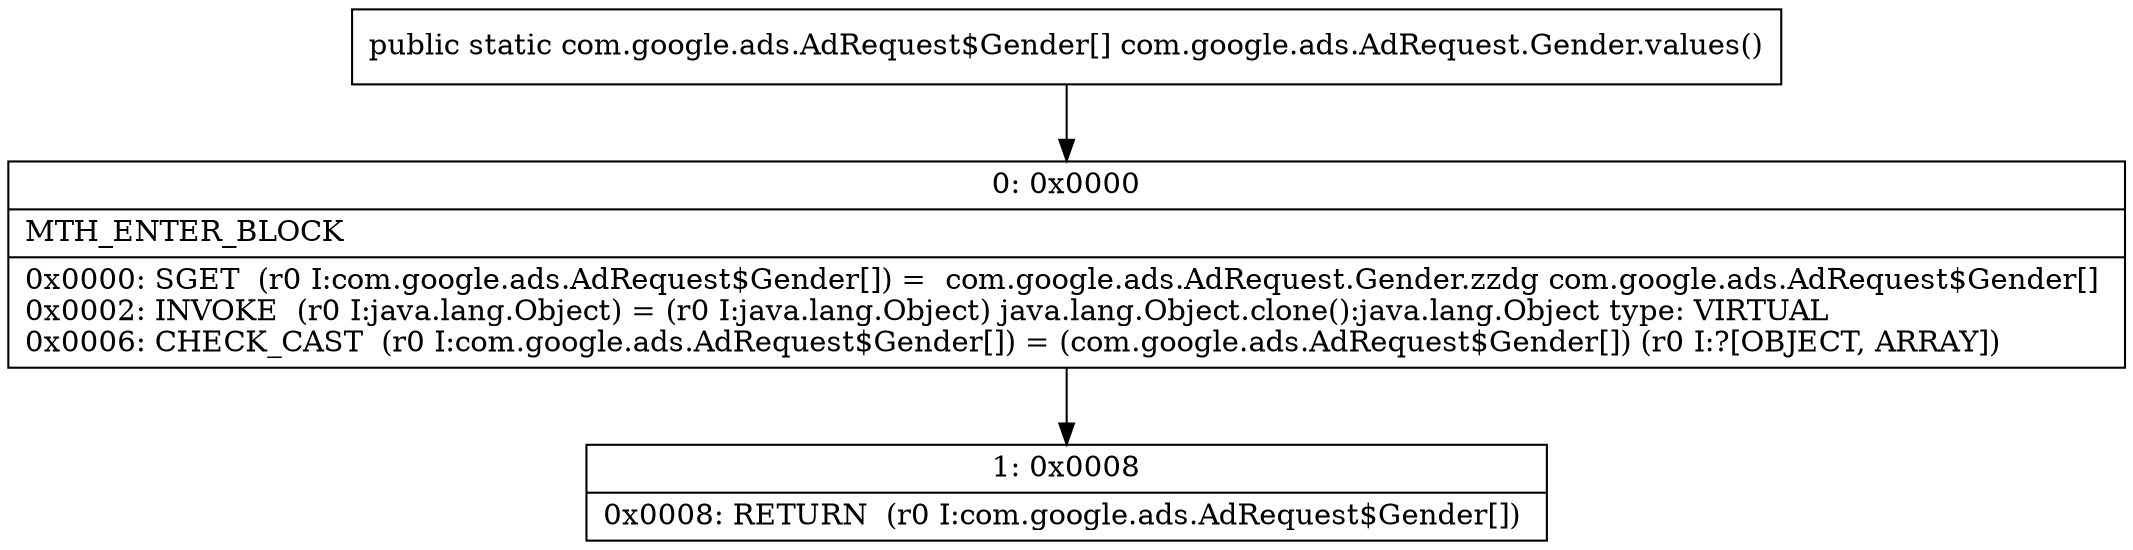 digraph "CFG forcom.google.ads.AdRequest.Gender.values()[Lcom\/google\/ads\/AdRequest$Gender;" {
Node_0 [shape=record,label="{0\:\ 0x0000|MTH_ENTER_BLOCK\l|0x0000: SGET  (r0 I:com.google.ads.AdRequest$Gender[]) =  com.google.ads.AdRequest.Gender.zzdg com.google.ads.AdRequest$Gender[] \l0x0002: INVOKE  (r0 I:java.lang.Object) = (r0 I:java.lang.Object) java.lang.Object.clone():java.lang.Object type: VIRTUAL \l0x0006: CHECK_CAST  (r0 I:com.google.ads.AdRequest$Gender[]) = (com.google.ads.AdRequest$Gender[]) (r0 I:?[OBJECT, ARRAY]) \l}"];
Node_1 [shape=record,label="{1\:\ 0x0008|0x0008: RETURN  (r0 I:com.google.ads.AdRequest$Gender[]) \l}"];
MethodNode[shape=record,label="{public static com.google.ads.AdRequest$Gender[] com.google.ads.AdRequest.Gender.values() }"];
MethodNode -> Node_0;
Node_0 -> Node_1;
}

